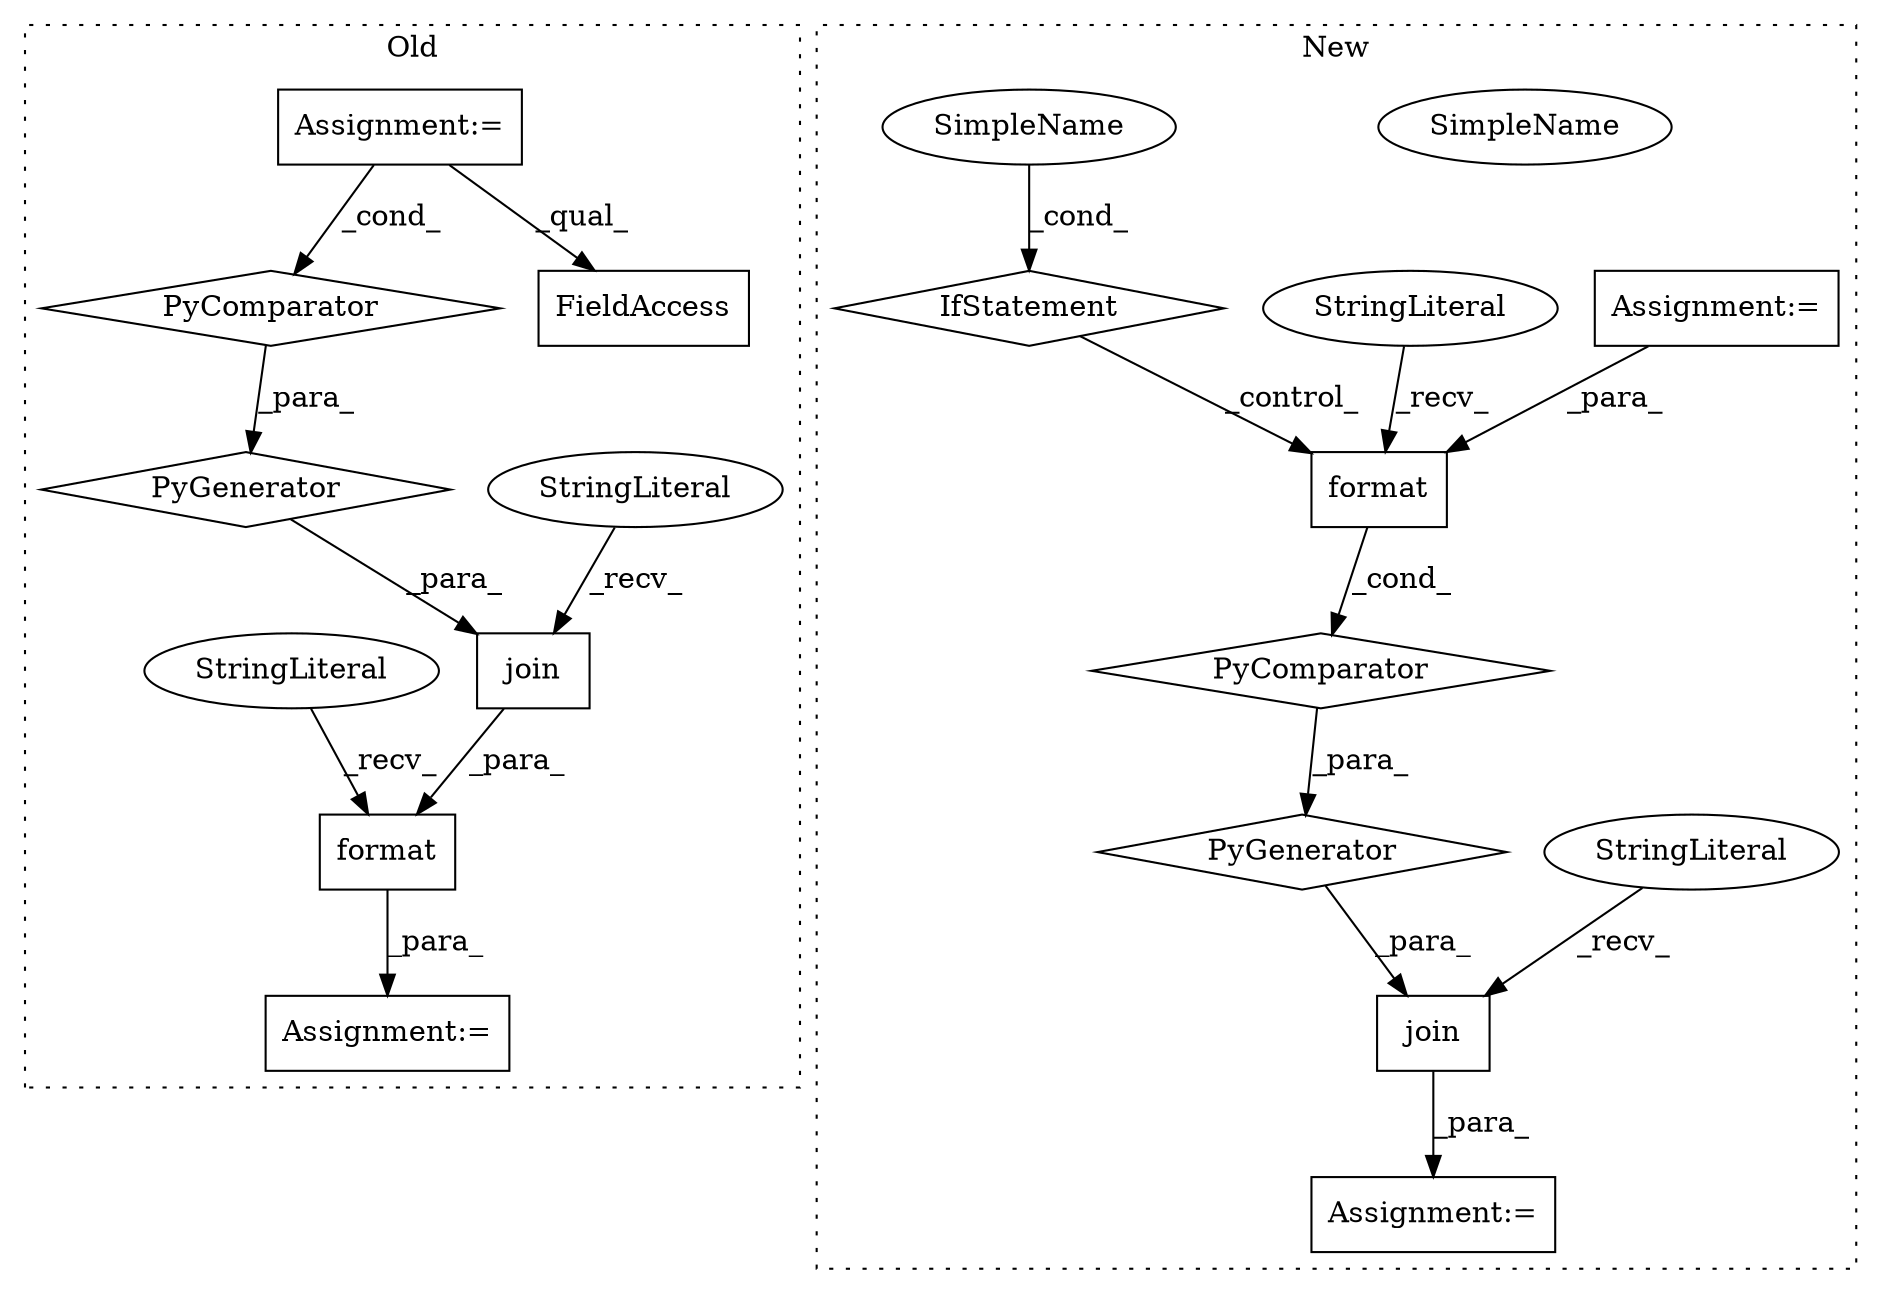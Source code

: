 digraph G {
subgraph cluster0 {
1 [label="join" a="32" s="4452,4584" l="14,-3" shape="box"];
5 [label="StringLiteral" a="45" s="4445" l="6" shape="ellipse"];
8 [label="Assignment:=" a="7" s="4557" l="21" shape="box"];
10 [label="Assignment:=" a="7" s="4338" l="1" shape="box"];
11 [label="PyComparator" a="113" s="4557" l="21" shape="diamond"];
12 [label="FieldAccess" a="22" s="4473" l="25" shape="box"];
13 [label="PyGenerator" a="107" s="4466" l="118" shape="diamond"];
15 [label="format" a="32" s="4408,4581" l="7,1" shape="box"];
16 [label="StringLiteral" a="45" s="4339" l="68" shape="ellipse"];
label = "Old";
style="dotted";
}
subgraph cluster1 {
2 [label="PyGenerator" a="107" s="4508" l="125" shape="diamond"];
3 [label="Assignment:=" a="7" s="4596" l="31" shape="box"];
4 [label="PyComparator" a="113" s="4596" l="31" shape="diamond"];
6 [label="join" a="32" s="4494,4633" l="14,-3" shape="box"];
7 [label="StringLiteral" a="45" s="4487" l="6" shape="ellipse"];
9 [label="Assignment:=" a="7" s="4486" l="1" shape="box"];
14 [label="format" a="32" s="4517,4527" l="7,1" shape="box"];
17 [label="StringLiteral" a="45" s="4508" l="8" shape="ellipse"];
18 [label="IfStatement" a="25" s="4596" l="31" shape="diamond"];
19 [label="SimpleName" a="42" s="4622" l="5" shape="ellipse"];
20 [label="SimpleName" a="42" s="4622" l="5" shape="ellipse"];
label = "New";
style="dotted";
}
1 -> 15 [label="_para_"];
2 -> 6 [label="_para_"];
3 -> 14 [label="_para_"];
4 -> 2 [label="_para_"];
5 -> 1 [label="_recv_"];
6 -> 9 [label="_para_"];
7 -> 6 [label="_recv_"];
8 -> 11 [label="_cond_"];
8 -> 12 [label="_qual_"];
11 -> 13 [label="_para_"];
13 -> 1 [label="_para_"];
14 -> 4 [label="_cond_"];
15 -> 10 [label="_para_"];
16 -> 15 [label="_recv_"];
17 -> 14 [label="_recv_"];
18 -> 14 [label="_control_"];
20 -> 18 [label="_cond_"];
}